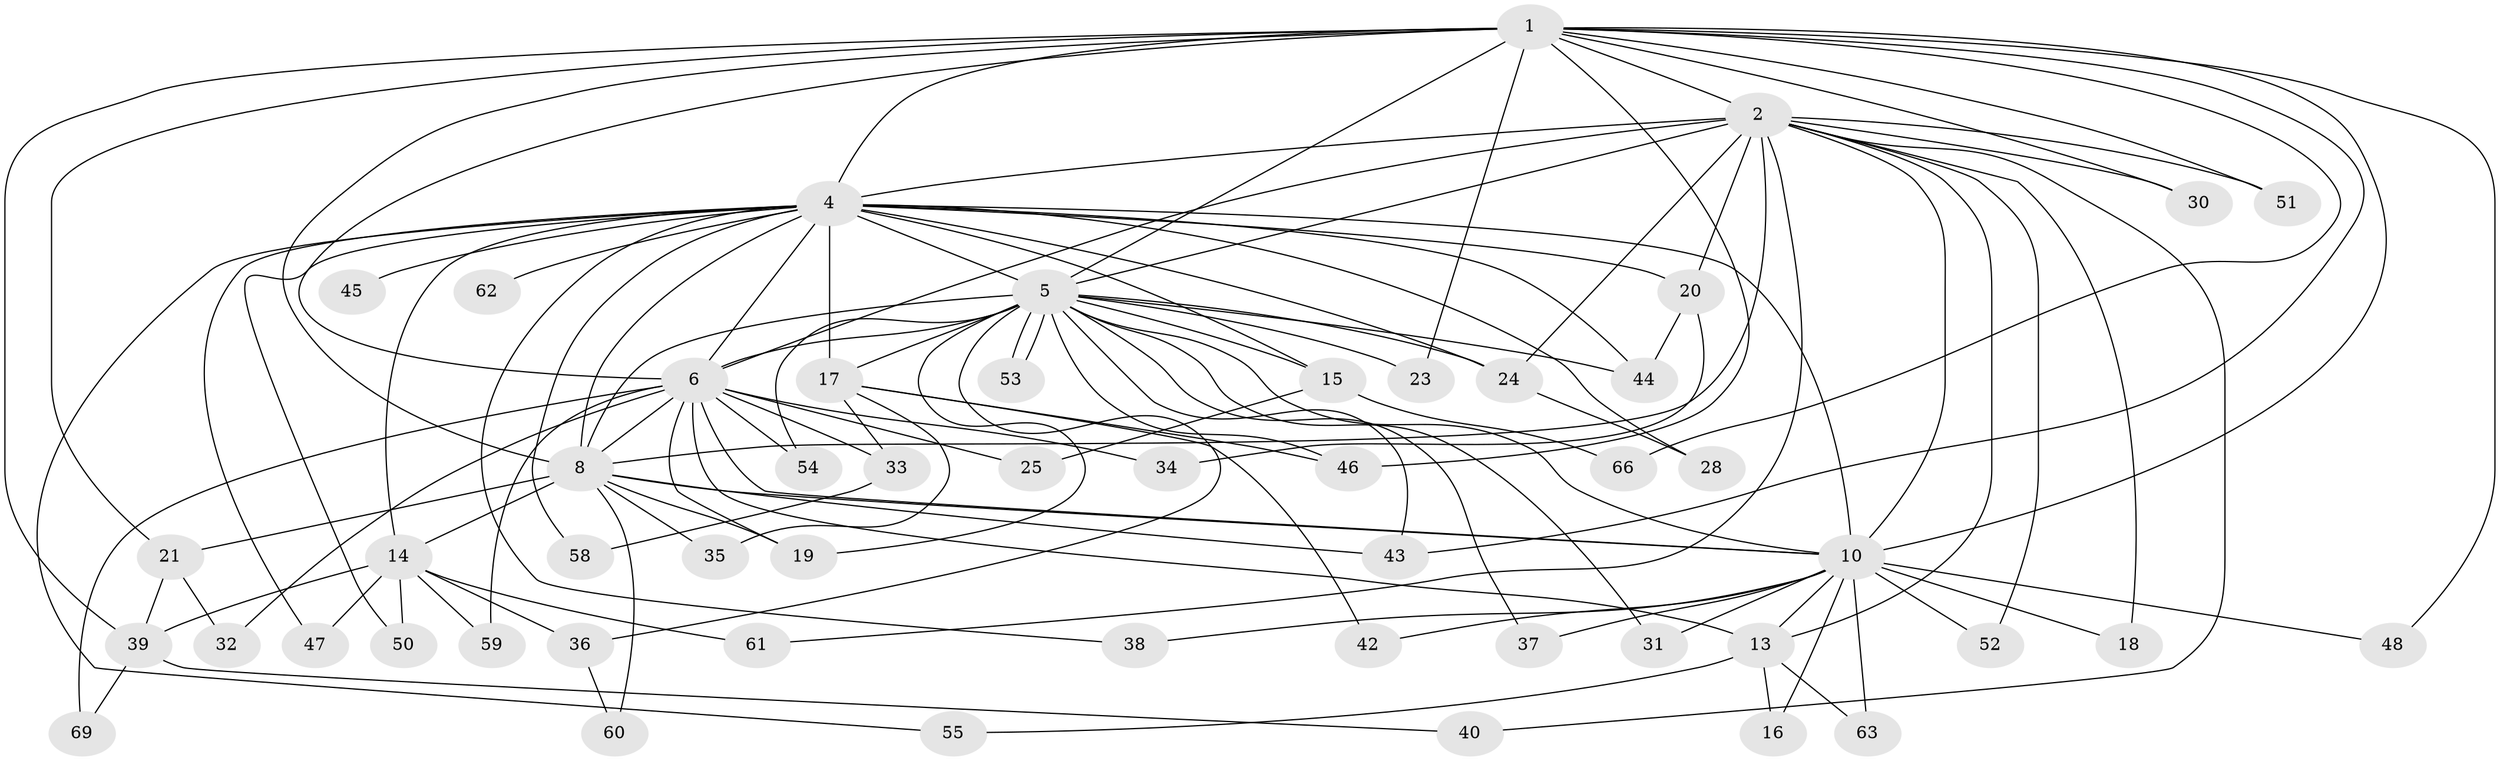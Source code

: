// original degree distribution, {18: 0.043478260869565216, 17: 0.014492753623188406, 11: 0.014492753623188406, 24: 0.014492753623188406, 16: 0.028985507246376812, 12: 0.014492753623188406, 19: 0.014492753623188406, 3: 0.17391304347826086, 6: 0.028985507246376812, 7: 0.014492753623188406, 4: 0.057971014492753624, 2: 0.5507246376811594, 5: 0.028985507246376812}
// Generated by graph-tools (version 1.1) at 2025/11/02/27/25 16:11:08]
// undirected, 52 vertices, 116 edges
graph export_dot {
graph [start="1"]
  node [color=gray90,style=filled];
  1 [super="+22"];
  2 [super="+3"];
  4 [super="+9"];
  5 [super="+67"];
  6 [super="+7"];
  8 [super="+12"];
  10 [super="+11"];
  13 [super="+29"];
  14 [super="+41"];
  15;
  16;
  17 [super="+65"];
  18;
  19 [super="+26"];
  20 [super="+57"];
  21 [super="+27"];
  23;
  24 [super="+68"];
  25;
  28;
  30;
  31;
  32;
  33;
  34 [super="+49"];
  35;
  36;
  37;
  38;
  39 [super="+56"];
  40;
  42;
  43 [super="+64"];
  44;
  45;
  46;
  47;
  48;
  50;
  51;
  52;
  53;
  54;
  55;
  58;
  59;
  60;
  61;
  62;
  63;
  66;
  69;
  1 -- 2 [weight=2];
  1 -- 4 [weight=2];
  1 -- 5;
  1 -- 6 [weight=3];
  1 -- 8;
  1 -- 10;
  1 -- 21;
  1 -- 23;
  1 -- 30;
  1 -- 39;
  1 -- 43;
  1 -- 46;
  1 -- 48;
  1 -- 66;
  1 -- 51;
  2 -- 4 [weight=4];
  2 -- 5 [weight=2];
  2 -- 6 [weight=4];
  2 -- 8 [weight=2];
  2 -- 10 [weight=3];
  2 -- 18;
  2 -- 20;
  2 -- 30;
  2 -- 40;
  2 -- 52;
  2 -- 61;
  2 -- 13;
  2 -- 51;
  2 -- 24;
  4 -- 5 [weight=2];
  4 -- 6 [weight=4];
  4 -- 8 [weight=2];
  4 -- 10 [weight=2];
  4 -- 14 [weight=2];
  4 -- 17 [weight=2];
  4 -- 20;
  4 -- 24;
  4 -- 28;
  4 -- 44;
  4 -- 45 [weight=2];
  4 -- 47;
  4 -- 50;
  4 -- 38;
  4 -- 15;
  4 -- 55;
  4 -- 58;
  4 -- 62;
  5 -- 6 [weight=2];
  5 -- 8 [weight=2];
  5 -- 10;
  5 -- 15;
  5 -- 23;
  5 -- 24;
  5 -- 31;
  5 -- 36;
  5 -- 37;
  5 -- 43;
  5 -- 44;
  5 -- 46;
  5 -- 53;
  5 -- 53;
  5 -- 54;
  5 -- 17;
  5 -- 19;
  6 -- 8 [weight=2];
  6 -- 10 [weight=2];
  6 -- 19;
  6 -- 25;
  6 -- 33;
  6 -- 34;
  6 -- 59;
  6 -- 69;
  6 -- 32;
  6 -- 13;
  6 -- 54;
  8 -- 10;
  8 -- 21 [weight=2];
  8 -- 35;
  8 -- 60;
  8 -- 14;
  8 -- 19;
  8 -- 43;
  10 -- 13;
  10 -- 16;
  10 -- 18;
  10 -- 31;
  10 -- 37;
  10 -- 42;
  10 -- 48;
  10 -- 52;
  10 -- 63;
  10 -- 38;
  13 -- 16;
  13 -- 55;
  13 -- 63;
  14 -- 36;
  14 -- 47;
  14 -- 50;
  14 -- 59;
  14 -- 61;
  14 -- 39;
  15 -- 25;
  15 -- 66;
  17 -- 33;
  17 -- 35;
  17 -- 42;
  17 -- 46;
  20 -- 34 [weight=2];
  20 -- 44;
  21 -- 32;
  21 -- 39;
  24 -- 28;
  33 -- 58;
  36 -- 60;
  39 -- 40;
  39 -- 69;
}
